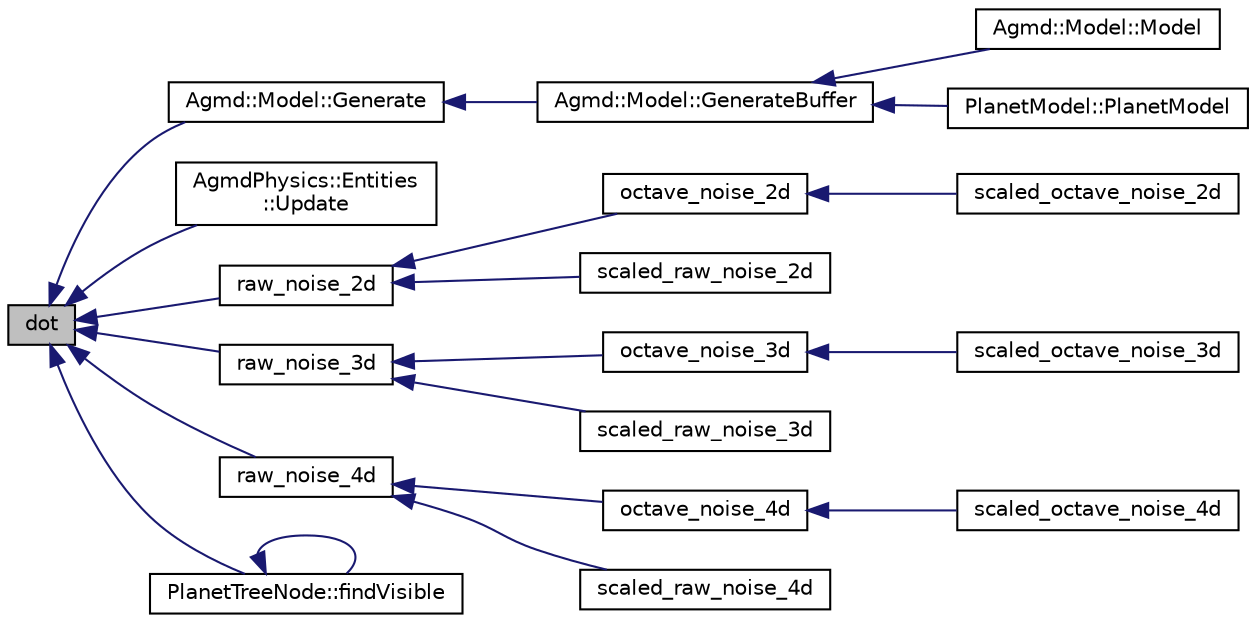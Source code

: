 digraph "dot"
{
  edge [fontname="Helvetica",fontsize="10",labelfontname="Helvetica",labelfontsize="10"];
  node [fontname="Helvetica",fontsize="10",shape=record];
  rankdir="LR";
  Node1 [label="dot",height=0.2,width=0.4,color="black", fillcolor="grey75", style="filled" fontcolor="black"];
  Node1 -> Node2 [dir="back",color="midnightblue",fontsize="10",style="solid",fontname="Helvetica"];
  Node2 [label="Agmd::Model::Generate",height=0.2,width=0.4,color="black", fillcolor="white", style="filled",URL="$class_agmd_1_1_model.html#a38a209d271ccb493a14af4c2b247fbcf"];
  Node2 -> Node3 [dir="back",color="midnightblue",fontsize="10",style="solid",fontname="Helvetica"];
  Node3 [label="Agmd::Model::GenerateBuffer",height=0.2,width=0.4,color="black", fillcolor="white", style="filled",URL="$class_agmd_1_1_model.html#a9f0869f94681218253c5f755d9c896e9"];
  Node3 -> Node4 [dir="back",color="midnightblue",fontsize="10",style="solid",fontname="Helvetica"];
  Node4 [label="Agmd::Model::Model",height=0.2,width=0.4,color="black", fillcolor="white", style="filled",URL="$class_agmd_1_1_model.html#a3c7f49f7dfc4f67ccd7915cbadf78b36"];
  Node3 -> Node5 [dir="back",color="midnightblue",fontsize="10",style="solid",fontname="Helvetica"];
  Node5 [label="PlanetModel::PlanetModel",height=0.2,width=0.4,color="black", fillcolor="white", style="filled",URL="$class_planet_model.html#aaa2a2b0dbc90840709413d285f69d44e"];
  Node1 -> Node6 [dir="back",color="midnightblue",fontsize="10",style="solid",fontname="Helvetica"];
  Node6 [label="AgmdPhysics::Entities\l::Update",height=0.2,width=0.4,color="black", fillcolor="white", style="filled",URL="$class_agmd_physics_1_1_entities.html#a325d324b384129d56416d8d4b2ccbef3"];
  Node1 -> Node7 [dir="back",color="midnightblue",fontsize="10",style="solid",fontname="Helvetica"];
  Node7 [label="raw_noise_2d",height=0.2,width=0.4,color="black", fillcolor="white", style="filled",URL="$_examples_2_planet_2simplexnoise_8h.html#a7a1ff8967ec54b76ec9563d4ead852a8"];
  Node7 -> Node8 [dir="back",color="midnightblue",fontsize="10",style="solid",fontname="Helvetica"];
  Node8 [label="octave_noise_2d",height=0.2,width=0.4,color="black", fillcolor="white", style="filled",URL="$_examples_2_planet_2simplexnoise_8h.html#a3519f92e78a01b2b0c2c05c0e98b79b3"];
  Node8 -> Node9 [dir="back",color="midnightblue",fontsize="10",style="solid",fontname="Helvetica"];
  Node9 [label="scaled_octave_noise_2d",height=0.2,width=0.4,color="black", fillcolor="white", style="filled",URL="$_examples_2_planet_2simplexnoise_8h.html#a2e321d59bb682a49d5d99517fcff8e3a"];
  Node7 -> Node10 [dir="back",color="midnightblue",fontsize="10",style="solid",fontname="Helvetica"];
  Node10 [label="scaled_raw_noise_2d",height=0.2,width=0.4,color="black", fillcolor="white", style="filled",URL="$_examples_2_planet_2simplexnoise_8h.html#a5bdeab8536ee4a2c710075290274b54e"];
  Node1 -> Node11 [dir="back",color="midnightblue",fontsize="10",style="solid",fontname="Helvetica"];
  Node11 [label="raw_noise_3d",height=0.2,width=0.4,color="black", fillcolor="white", style="filled",URL="$_examples_2_planet_2simplexnoise_8h.html#ad0622abf2ce45e0ce42c09a798cba83b"];
  Node11 -> Node12 [dir="back",color="midnightblue",fontsize="10",style="solid",fontname="Helvetica"];
  Node12 [label="octave_noise_3d",height=0.2,width=0.4,color="black", fillcolor="white", style="filled",URL="$_examples_2_planet_2simplexnoise_8h.html#a9f73f8dda69a901f831912c3428f2518"];
  Node12 -> Node13 [dir="back",color="midnightblue",fontsize="10",style="solid",fontname="Helvetica"];
  Node13 [label="scaled_octave_noise_3d",height=0.2,width=0.4,color="black", fillcolor="white", style="filled",URL="$_examples_2_planet_2simplexnoise_8h.html#a663808797ca17b922735b2001e882364"];
  Node11 -> Node14 [dir="back",color="midnightblue",fontsize="10",style="solid",fontname="Helvetica"];
  Node14 [label="scaled_raw_noise_3d",height=0.2,width=0.4,color="black", fillcolor="white", style="filled",URL="$_examples_2_planet_2simplexnoise_8h.html#a043f0c46c08615916447f5928172edcc"];
  Node1 -> Node15 [dir="back",color="midnightblue",fontsize="10",style="solid",fontname="Helvetica"];
  Node15 [label="raw_noise_4d",height=0.2,width=0.4,color="black", fillcolor="white", style="filled",URL="$_examples_2_planet_2simplexnoise_8h.html#a65b26cb41ad9b8a1327be6563464a61b"];
  Node15 -> Node16 [dir="back",color="midnightblue",fontsize="10",style="solid",fontname="Helvetica"];
  Node16 [label="octave_noise_4d",height=0.2,width=0.4,color="black", fillcolor="white", style="filled",URL="$_examples_2_planet_2simplexnoise_8h.html#a937a48d2182c4f122de2db7c03f44392"];
  Node16 -> Node17 [dir="back",color="midnightblue",fontsize="10",style="solid",fontname="Helvetica"];
  Node17 [label="scaled_octave_noise_4d",height=0.2,width=0.4,color="black", fillcolor="white", style="filled",URL="$_examples_2_planet_2simplexnoise_8h.html#a5824a6195ae94fb2d352e63b7cbc6bcc"];
  Node15 -> Node18 [dir="back",color="midnightblue",fontsize="10",style="solid",fontname="Helvetica"];
  Node18 [label="scaled_raw_noise_4d",height=0.2,width=0.4,color="black", fillcolor="white", style="filled",URL="$_examples_2_planet_2simplexnoise_8h.html#a43a2cf807a9d02c32561967b8a78c785"];
  Node1 -> Node19 [dir="back",color="midnightblue",fontsize="10",style="solid",fontname="Helvetica"];
  Node19 [label="PlanetTreeNode::findVisible",height=0.2,width=0.4,color="black", fillcolor="white", style="filled",URL="$class_planet_tree_node.html#a7e08300b24c7656d04debb88f07c9cfe"];
  Node19 -> Node19 [dir="back",color="midnightblue",fontsize="10",style="solid",fontname="Helvetica"];
}
